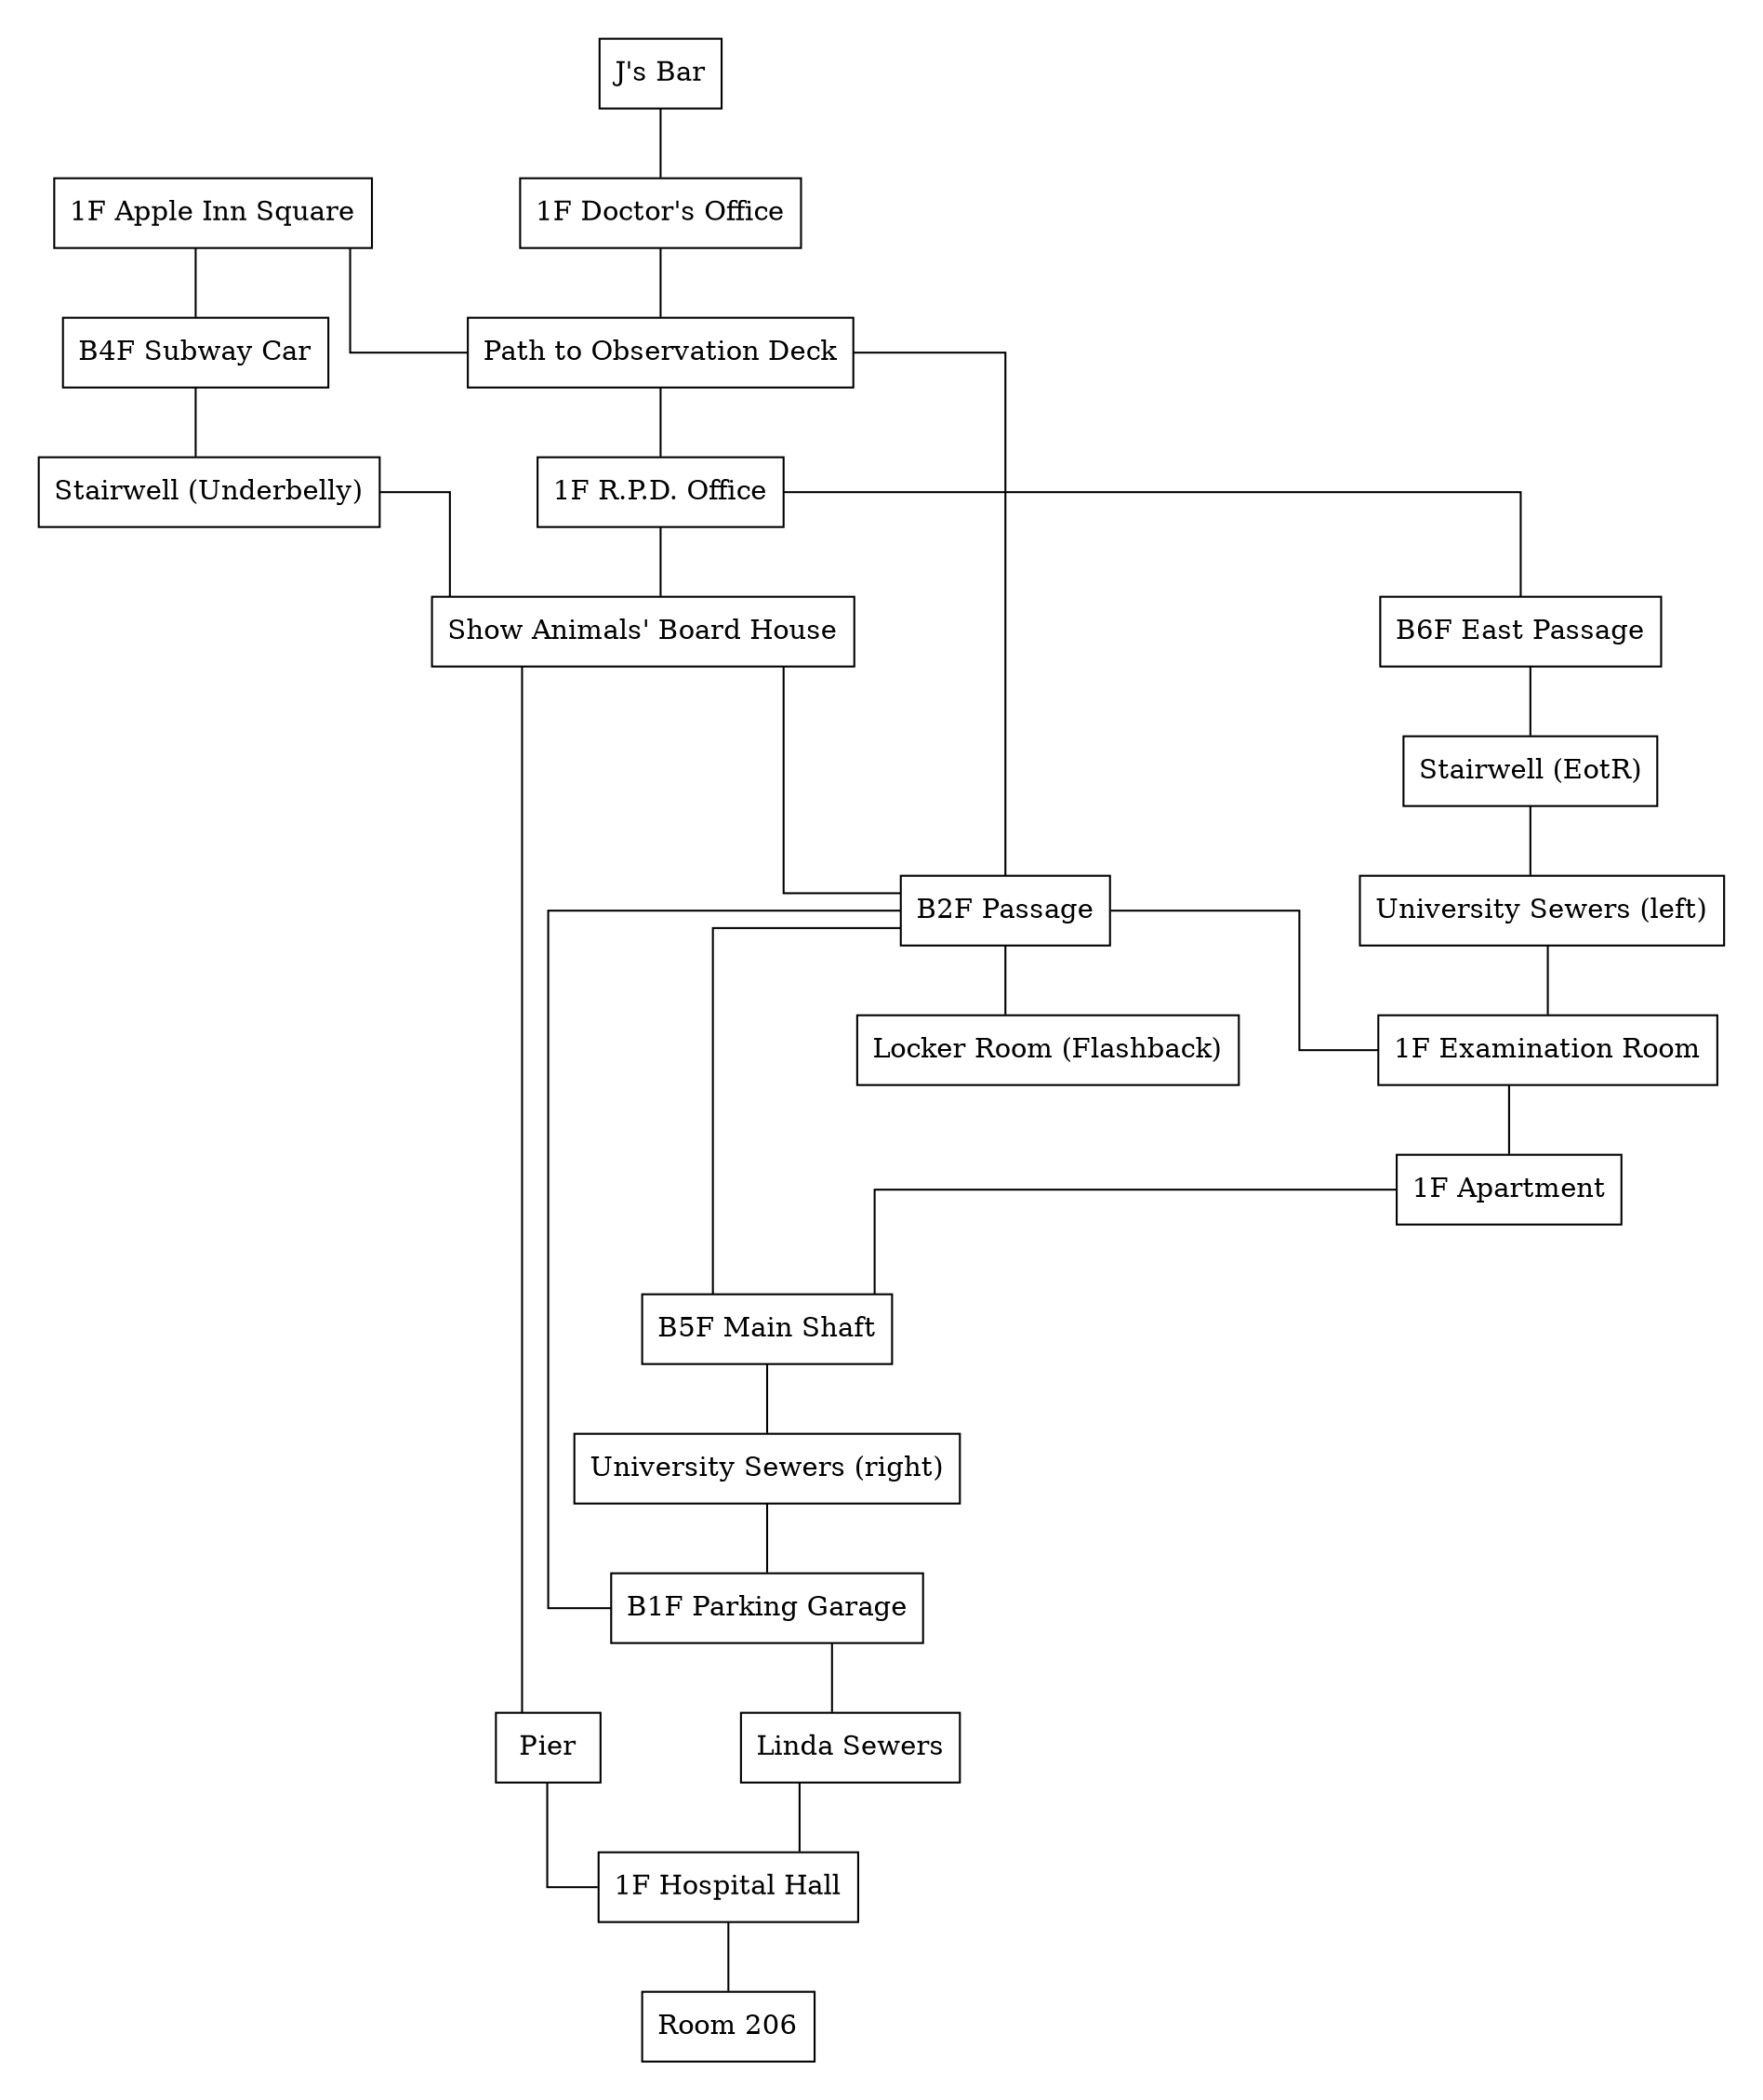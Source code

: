 graph Elimination_3 {

graph [splines=ortho, nodesep=1] 
node [shape=box]

subgraph cluster_mainloop1 {
    style=invisible
    "1F Apple Inn Square"
    "B4F Subway Car"
    "Stairwell (Underbelly)"
}


subgraph cluster_mainloop2 {
    style=invisible
    "Path to Observation Deck"
    "1F R.P.D. Office"
    "Show Animals' Board House"
}

subgraph cluster_mainloop3 {
    style=invisible
    "1F Examination Room"
    "1F Apartment"
    "B6F East Passage"
    "Stairwell (EotR)"
    "University Sewers (left)"
}

subgraph cluster_mainloop4 {
    style=invisible
    "University Sewers (right)"
    "B1F Parking Garage"
    "Linda Sewers"
    "B5F Main Shaft"
    "Pier"
    "1F Hospital Hall"
    "Room 206"
}

subgraph cluster_mainloop5 {
    style=invisible
    "J's Bar"
    "1F Doctor's Office"
}

subgraph cluster_mainloop6 {
    style=invisible
    "B2F Passage"
    "Locker Room (Flashback)"
}

"J's Bar" -- "1F Doctor's Office"
"1F Doctor's Office" -- "Path to Observation Deck"
"Path to Observation Deck" -- { "1F R.P.D. Office" "1F Apple Inn Square" "B2F Passage" }
"1F Apple Inn Square" -- "B4F Subway Car"  
"B4F Subway Car" -- "Stairwell (Underbelly)"  
"Stairwell (Underbelly)" -- "Show Animals' Board House"  
"1F R.P.D. Office" -- "Show Animals' Board House"  
"Show Animals' Board House" -- "B2F Passage"  
"B2F Passage" -- "Locker Room (Flashback)"  
"B2F Passage" -- "B1F Parking Garage"  
"B2F Passage" -- "B5F Main Shaft"  
"B2F Passage" -- "1F Examination Room"  
"1F Examination Room" -- "1F Apartment"  
"1F Apartment" -- "B5F Main Shaft"  
"B1F Parking Garage" -- "Linda Sewers"  
"Show Animals' Board House" -- "Pier"  
"Pier" -- "1F Hospital Hall"  
"1F Hospital Hall" -- "Room 206"  
"1F R.P.D. Office" -- "B6F East Passage"  
"B6F East Passage" -- "Stairwell (EotR)"  
"Stairwell (EotR)" -- "University Sewers (left)"  
"University Sewers (left)" -- "1F Examination Room"  
"B5F Main Shaft" -- "University Sewers (right)"  
"University Sewers (right)" -- "B1F Parking Garage"  
"Linda Sewers" -- "1F Hospital Hall"  
}
